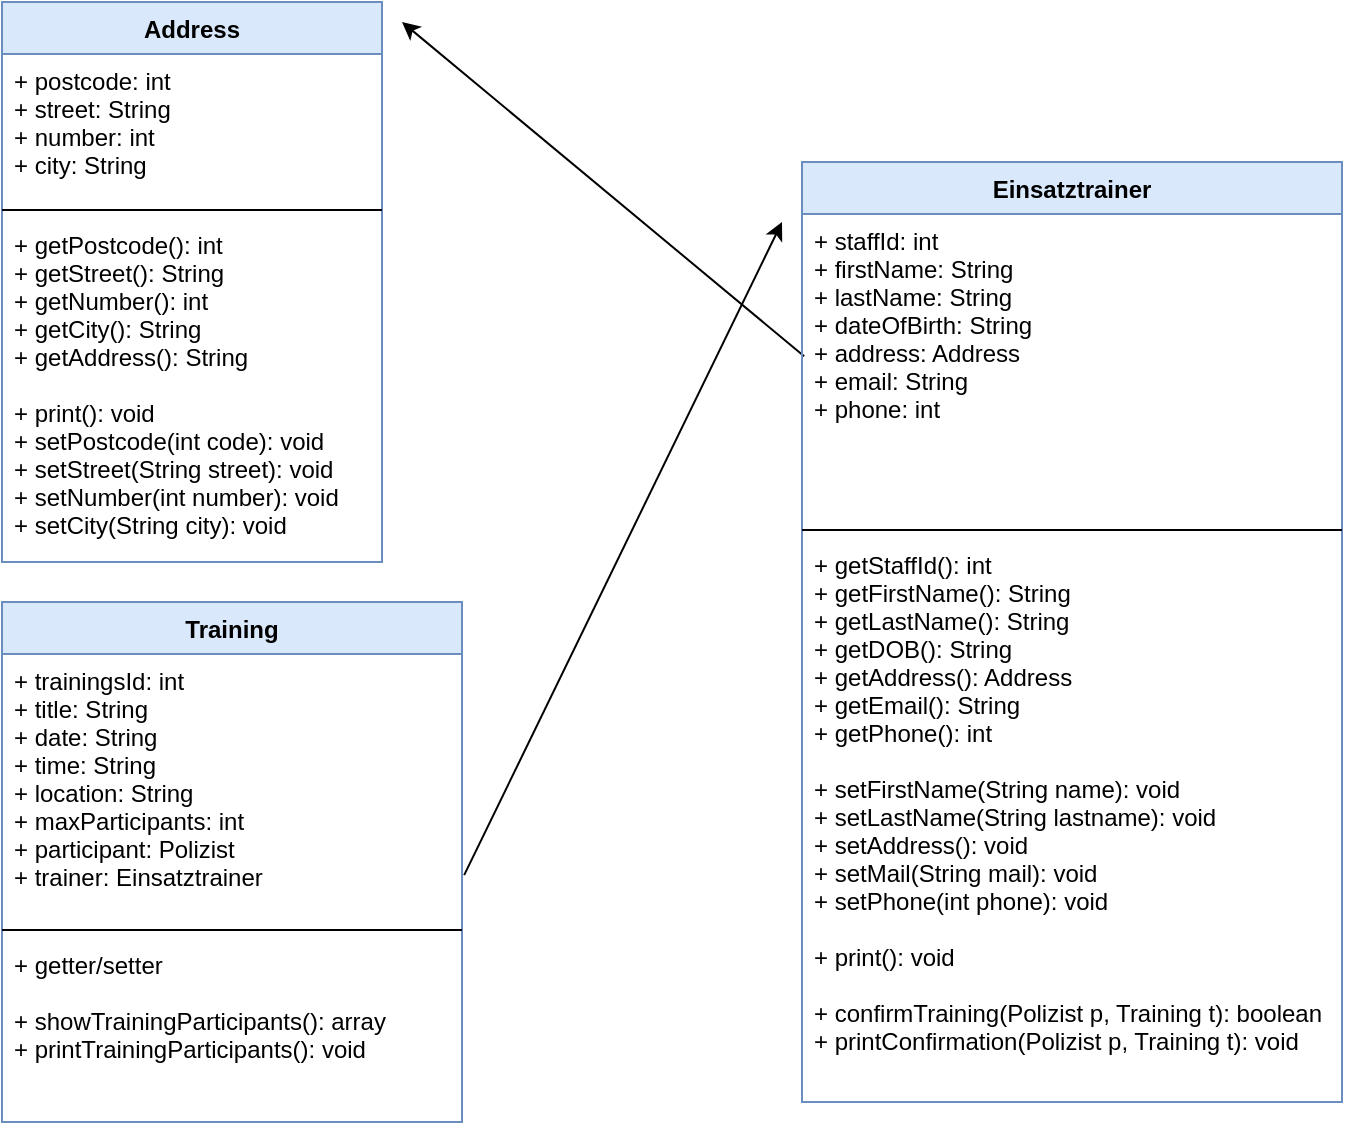 <mxfile version="13.7.9" type="device"><diagram id="iNeZUNdMJIBo7zlaCS3p" name="Seite-1"><mxGraphModel dx="1138" dy="658" grid="1" gridSize="10" guides="1" tooltips="1" connect="1" arrows="1" fold="1" page="1" pageScale="1" pageWidth="827" pageHeight="1169" math="0" shadow="0"><root><mxCell id="0"/><mxCell id="1" parent="0"/><mxCell id="WNGSWly9kzrswQVSzSpy-5" value="Address" style="swimlane;fontStyle=1;align=center;verticalAlign=top;childLayout=stackLayout;horizontal=1;startSize=26;horizontalStack=0;resizeParent=1;resizeParentMax=0;resizeLast=0;collapsible=1;marginBottom=0;fillColor=#dae8fc;strokeColor=#6c8ebf;" parent="1" vertex="1"><mxGeometry x="110" y="80" width="190" height="280" as="geometry"/></mxCell><mxCell id="WNGSWly9kzrswQVSzSpy-6" value="+ postcode: int&#10;+ street: String&#10;+ number: int&#10;+ city: String" style="text;strokeColor=none;fillColor=none;align=left;verticalAlign=top;spacingLeft=4;spacingRight=4;overflow=hidden;rotatable=0;points=[[0,0.5],[1,0.5]];portConstraint=eastwest;" parent="WNGSWly9kzrswQVSzSpy-5" vertex="1"><mxGeometry y="26" width="190" height="74" as="geometry"/></mxCell><mxCell id="WNGSWly9kzrswQVSzSpy-7" value="" style="line;strokeWidth=1;fillColor=none;align=left;verticalAlign=middle;spacingTop=-1;spacingLeft=3;spacingRight=3;rotatable=0;labelPosition=right;points=[];portConstraint=eastwest;" parent="WNGSWly9kzrswQVSzSpy-5" vertex="1"><mxGeometry y="100" width="190" height="8" as="geometry"/></mxCell><mxCell id="WNGSWly9kzrswQVSzSpy-8" value="+ getPostcode(): int&#10;+ getStreet(): String&#10;+ getNumber(): int&#10;+ getCity(): String&#10;+ getAddress(): String&#10;&#10;+ print(): void&#10;+ setPostcode(int code): void&#10;+ setStreet(String street): void&#10;+ setNumber(int number): void&#10;+ setCity(String city): void" style="text;strokeColor=none;fillColor=none;align=left;verticalAlign=top;spacingLeft=4;spacingRight=4;overflow=hidden;rotatable=0;points=[[0,0.5],[1,0.5]];portConstraint=eastwest;" parent="WNGSWly9kzrswQVSzSpy-5" vertex="1"><mxGeometry y="108" width="190" height="172" as="geometry"/></mxCell><mxCell id="HzEqhxSmm-M1aRU58pf7-9" value="" style="endArrow=classic;html=1;exitX=0.004;exitY=0.462;exitDx=0;exitDy=0;exitPerimeter=0;" edge="1" parent="1" source="WNGSWly9kzrswQVSzSpy-2"><mxGeometry width="50" height="50" relative="1" as="geometry"><mxPoint x="370" y="170" as="sourcePoint"/><mxPoint x="310" y="90" as="targetPoint"/></mxGeometry></mxCell><mxCell id="WNGSWly9kzrswQVSzSpy-1" value="Einsatztrainer" style="swimlane;fontStyle=1;align=center;verticalAlign=top;childLayout=stackLayout;horizontal=1;startSize=26;horizontalStack=0;resizeParent=1;resizeParentMax=0;resizeLast=0;collapsible=1;marginBottom=0;fillColor=#dae8fc;strokeColor=#6c8ebf;" parent="1" vertex="1"><mxGeometry x="510" y="160" width="270" height="470" as="geometry"/></mxCell><mxCell id="WNGSWly9kzrswQVSzSpy-2" value="+ staffId: int&#10;+ firstName: String&#10;+ lastName: String&#10;+ dateOfBirth: String&#10;+ address: Address&#10;+ email: String&#10;+ phone: int&#10;" style="text;strokeColor=none;fillColor=none;align=left;verticalAlign=top;spacingLeft=4;spacingRight=4;overflow=hidden;rotatable=0;points=[[0,0.5],[1,0.5]];portConstraint=eastwest;" parent="WNGSWly9kzrswQVSzSpy-1" vertex="1"><mxGeometry y="26" width="270" height="154" as="geometry"/></mxCell><mxCell id="WNGSWly9kzrswQVSzSpy-3" value="" style="line;strokeWidth=1;fillColor=none;align=left;verticalAlign=middle;spacingTop=-1;spacingLeft=3;spacingRight=3;rotatable=0;labelPosition=right;points=[];portConstraint=eastwest;" parent="WNGSWly9kzrswQVSzSpy-1" vertex="1"><mxGeometry y="180" width="270" height="8" as="geometry"/></mxCell><mxCell id="WNGSWly9kzrswQVSzSpy-4" value="+ getStaffId(): int&#10;+ getFirstName(): String&#10;+ getLastName(): String&#10;+ getDOB(): String&#10;+ getAddress(): Address&#10;+ getEmail(): String&#10;+ getPhone(): int&#10;&#10;+ setFirstName(String name): void&#10;+ setLastName(String lastname): void&#10;+ setAddress(): void&#10;+ setMail(String mail): void&#10;+ setPhone(int phone): void&#10;&#10;+ print(): void&#10;&#10;+ confirmTraining(Polizist p, Training t): boolean&#10;+ printConfirmation(Polizist p, Training t): void" style="text;strokeColor=none;fillColor=none;align=left;verticalAlign=top;spacingLeft=4;spacingRight=4;overflow=hidden;rotatable=0;points=[[0,0.5],[1,0.5]];portConstraint=eastwest;" parent="WNGSWly9kzrswQVSzSpy-1" vertex="1"><mxGeometry y="188" width="270" height="282" as="geometry"/></mxCell><mxCell id="HzEqhxSmm-M1aRU58pf7-5" value="Training" style="swimlane;fontStyle=1;align=center;verticalAlign=top;childLayout=stackLayout;horizontal=1;startSize=26;horizontalStack=0;resizeParent=1;resizeParentMax=0;resizeLast=0;collapsible=1;marginBottom=0;fillColor=#dae8fc;strokeColor=#6c8ebf;" vertex="1" parent="1"><mxGeometry x="110" y="380" width="230" height="260" as="geometry"/></mxCell><mxCell id="HzEqhxSmm-M1aRU58pf7-11" value="" style="endArrow=classic;html=1;exitX=0.004;exitY=0.462;exitDx=0;exitDy=0;exitPerimeter=0;" edge="1" parent="HzEqhxSmm-M1aRU58pf7-5"><mxGeometry width="50" height="50" relative="1" as="geometry"><mxPoint x="231.08" y="136.578" as="sourcePoint"/><mxPoint x="390" y="-190" as="targetPoint"/></mxGeometry></mxCell><mxCell id="HzEqhxSmm-M1aRU58pf7-6" value="+ trainingsId: int&#10;+ title: String&#10;+ date: String&#10;+ time: String&#10;+ location: String&#10;+ maxParticipants: int&#10;+ participant: Polizist&#10;+ trainer: Einsatztrainer" style="text;strokeColor=none;fillColor=none;align=left;verticalAlign=top;spacingLeft=4;spacingRight=4;overflow=hidden;rotatable=0;points=[[0,0.5],[1,0.5]];portConstraint=eastwest;" vertex="1" parent="HzEqhxSmm-M1aRU58pf7-5"><mxGeometry y="26" width="230" height="134" as="geometry"/></mxCell><mxCell id="HzEqhxSmm-M1aRU58pf7-7" value="" style="line;strokeWidth=1;fillColor=none;align=left;verticalAlign=middle;spacingTop=-1;spacingLeft=3;spacingRight=3;rotatable=0;labelPosition=right;points=[];portConstraint=eastwest;" vertex="1" parent="HzEqhxSmm-M1aRU58pf7-5"><mxGeometry y="160" width="230" height="8" as="geometry"/></mxCell><mxCell id="HzEqhxSmm-M1aRU58pf7-8" value="+ getter/setter&#10;&#10;+ showTrainingParticipants(): array&#10;+ printTrainingParticipants(): void&#10;&#10;" style="text;strokeColor=none;fillColor=none;align=left;verticalAlign=top;spacingLeft=4;spacingRight=4;overflow=hidden;rotatable=0;points=[[0,0.5],[1,0.5]];portConstraint=eastwest;" vertex="1" parent="HzEqhxSmm-M1aRU58pf7-5"><mxGeometry y="168" width="230" height="92" as="geometry"/></mxCell></root></mxGraphModel></diagram></mxfile>